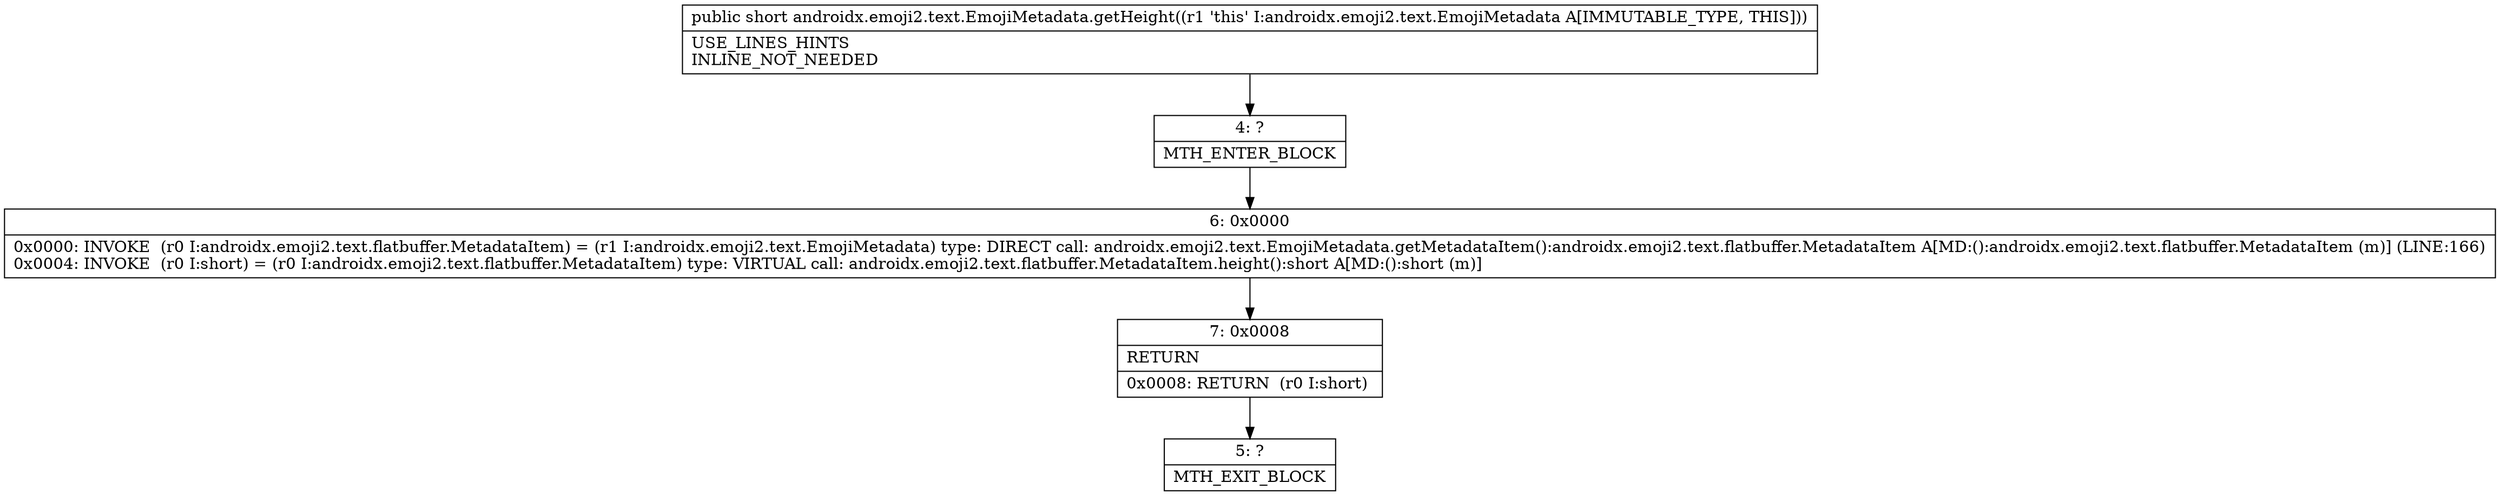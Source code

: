 digraph "CFG forandroidx.emoji2.text.EmojiMetadata.getHeight()S" {
Node_4 [shape=record,label="{4\:\ ?|MTH_ENTER_BLOCK\l}"];
Node_6 [shape=record,label="{6\:\ 0x0000|0x0000: INVOKE  (r0 I:androidx.emoji2.text.flatbuffer.MetadataItem) = (r1 I:androidx.emoji2.text.EmojiMetadata) type: DIRECT call: androidx.emoji2.text.EmojiMetadata.getMetadataItem():androidx.emoji2.text.flatbuffer.MetadataItem A[MD:():androidx.emoji2.text.flatbuffer.MetadataItem (m)] (LINE:166)\l0x0004: INVOKE  (r0 I:short) = (r0 I:androidx.emoji2.text.flatbuffer.MetadataItem) type: VIRTUAL call: androidx.emoji2.text.flatbuffer.MetadataItem.height():short A[MD:():short (m)]\l}"];
Node_7 [shape=record,label="{7\:\ 0x0008|RETURN\l|0x0008: RETURN  (r0 I:short) \l}"];
Node_5 [shape=record,label="{5\:\ ?|MTH_EXIT_BLOCK\l}"];
MethodNode[shape=record,label="{public short androidx.emoji2.text.EmojiMetadata.getHeight((r1 'this' I:androidx.emoji2.text.EmojiMetadata A[IMMUTABLE_TYPE, THIS]))  | USE_LINES_HINTS\lINLINE_NOT_NEEDED\l}"];
MethodNode -> Node_4;Node_4 -> Node_6;
Node_6 -> Node_7;
Node_7 -> Node_5;
}

